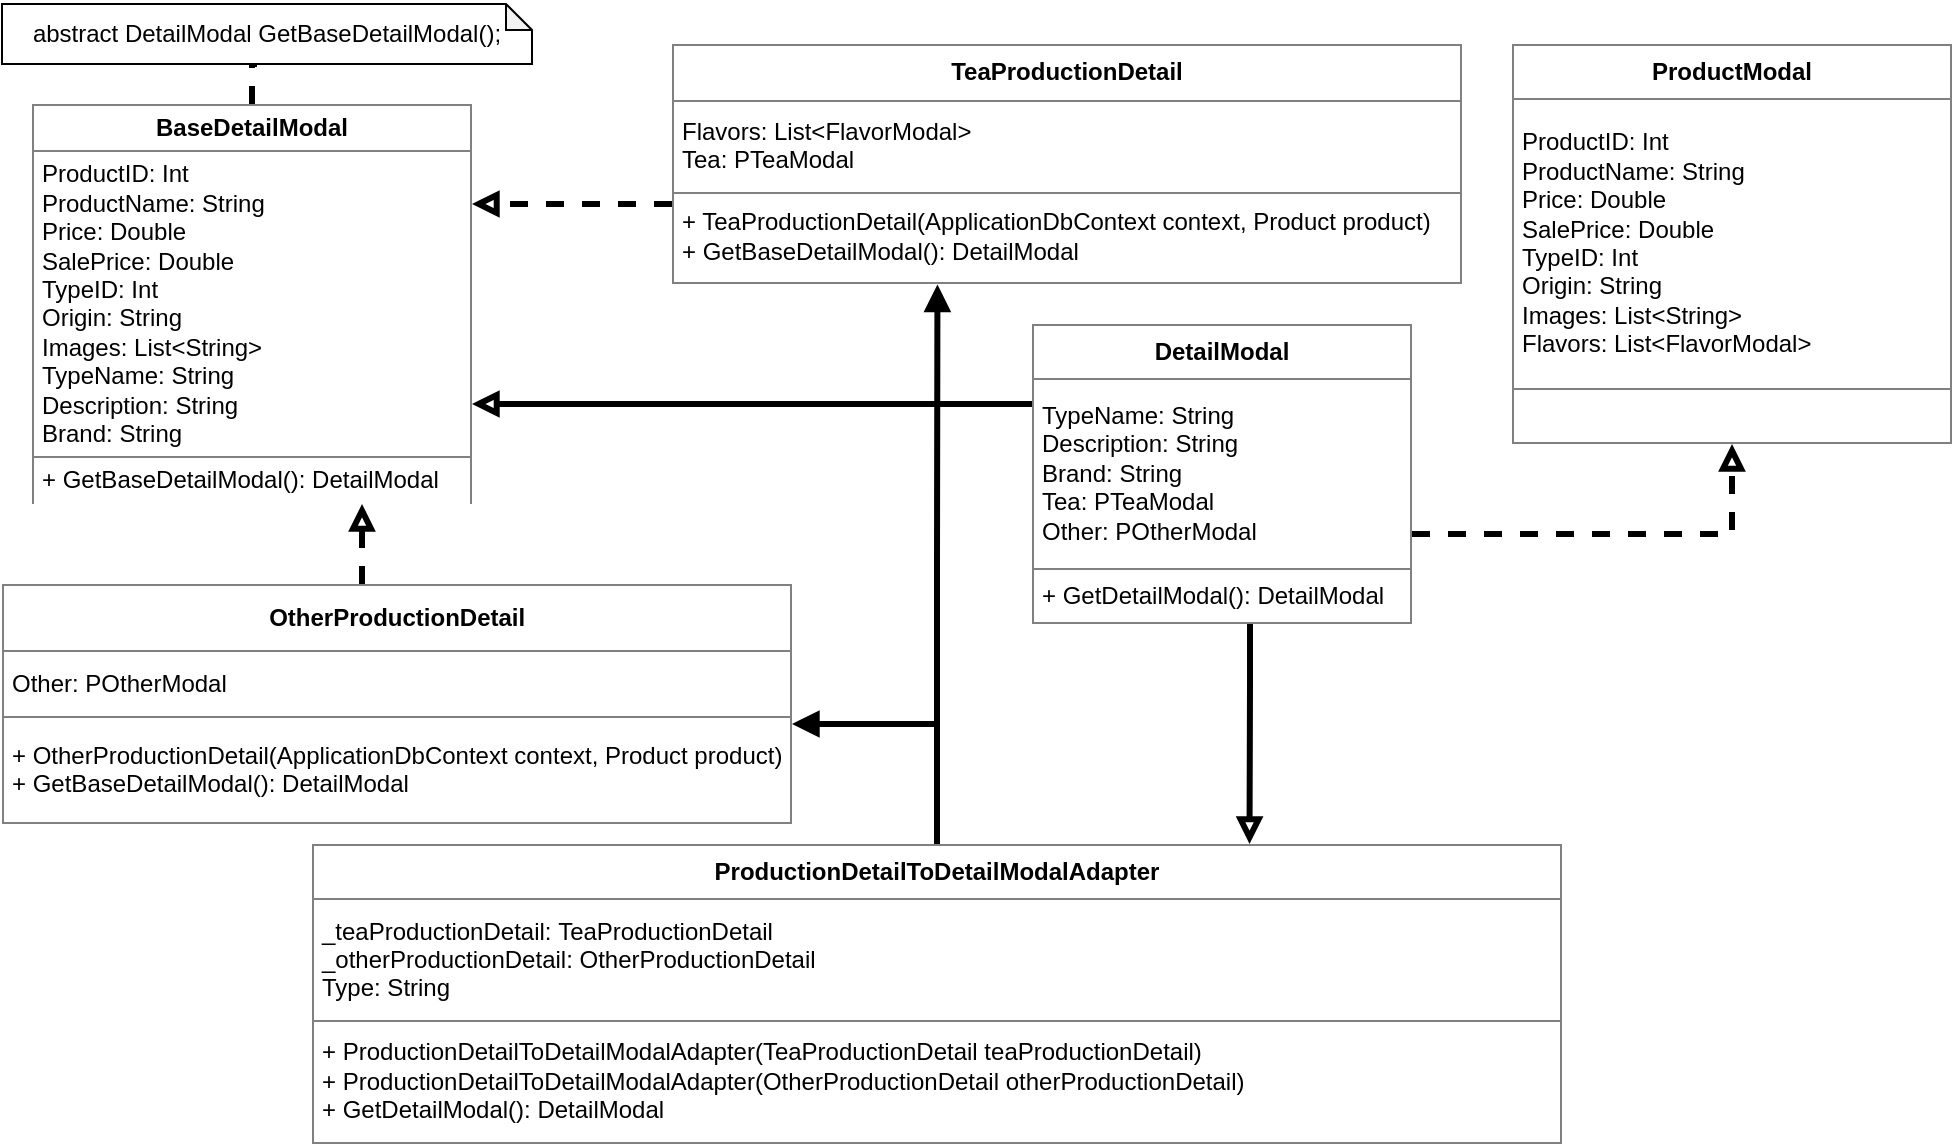 <mxfile version="15.7.0" type="device"><diagram id="ZFoCjdxAjSvZwwikoEgx" name="Page-1"><mxGraphModel dx="1038" dy="579" grid="1" gridSize="10" guides="1" tooltips="1" connect="1" arrows="1" fold="1" page="1" pageScale="1" pageWidth="850" pageHeight="1100" math="0" shadow="0"><root><mxCell id="0"/><mxCell id="1" parent="0"/><mxCell id="fS7ya4j0n8PJq_shy4tc-11" style="edgeStyle=orthogonalEdgeStyle;rounded=0;orthogonalLoop=1;jettySize=auto;html=1;entryX=0;entryY=0;entryDx=126;entryDy=0;entryPerimeter=0;dashed=1;endArrow=none;endFill=0;strokeWidth=3;" edge="1" parent="1" source="fS7ya4j0n8PJq_shy4tc-1" target="fS7ya4j0n8PJq_shy4tc-2"><mxGeometry relative="1" as="geometry"><Array as="points"><mxPoint x="180" y="120"/><mxPoint x="181" y="120"/></Array></mxGeometry></mxCell><mxCell id="fS7ya4j0n8PJq_shy4tc-1" value="&lt;table border=&quot;1&quot; width=&quot;100%&quot; cellpadding=&quot;4&quot; style=&quot;width: 100% ; height: 100% ; border-collapse: collapse&quot;&gt;&lt;tbody&gt;&lt;tr&gt;&lt;th style=&quot;text-align: center&quot;&gt;BaseDetailModal&lt;br&gt;&lt;/th&gt;&lt;/tr&gt;&lt;tr&gt;&lt;td&gt;ProductID: Int&lt;br&gt;ProductName: String&lt;br&gt;Price: Double&lt;br&gt;SalePrice: Double&lt;br&gt;TypeID: Int&lt;br&gt;Origin: String&lt;br&gt;Images: List&amp;lt;String&amp;gt;&lt;br&gt;TypeName: String&lt;br&gt;Description: String&lt;br&gt;Brand: String&lt;br&gt;&lt;/td&gt;&lt;/tr&gt;&lt;tr&gt;&lt;td&gt;+&amp;nbsp;GetBaseDetailModal():&amp;nbsp;DetailModal&lt;br&gt;&lt;/td&gt;&lt;/tr&gt;&lt;/tbody&gt;&lt;/table&gt;" style="text;html=1;strokeColor=none;fillColor=none;overflow=fill;labelBackgroundColor=default;align=left;" vertex="1" parent="1"><mxGeometry x="70" y="140" width="220" height="200" as="geometry"/></mxCell><mxCell id="fS7ya4j0n8PJq_shy4tc-2" value="abstract DetailModal GetBaseDetailModal();" style="shape=note;whiteSpace=wrap;html=1;backgroundOutline=1;darkOpacity=0.05;labelBackgroundColor=default;align=center;size=13;" vertex="1" parent="1"><mxGeometry x="55" y="90" width="265" height="30" as="geometry"/></mxCell><mxCell id="fS7ya4j0n8PJq_shy4tc-9" style="edgeStyle=orthogonalEdgeStyle;rounded=0;orthogonalLoop=1;jettySize=auto;html=1;entryX=1;entryY=0.25;entryDx=0;entryDy=0;strokeWidth=3;dashed=1;endArrow=block;endFill=0;" edge="1" parent="1" source="fS7ya4j0n8PJq_shy4tc-3" target="fS7ya4j0n8PJq_shy4tc-1"><mxGeometry relative="1" as="geometry"><Array as="points"><mxPoint x="370" y="190"/><mxPoint x="370" y="190"/></Array></mxGeometry></mxCell><mxCell id="fS7ya4j0n8PJq_shy4tc-3" value="&lt;table border=&quot;1&quot; width=&quot;100%&quot; cellpadding=&quot;4&quot; style=&quot;width: 100% ; height: 100% ; border-collapse: collapse&quot;&gt;&lt;tbody&gt;&lt;tr&gt;&lt;th style=&quot;text-align: center&quot;&gt;TeaProductionDetail&lt;/th&gt;&lt;/tr&gt;&lt;tr&gt;&lt;td&gt;Flavors: List&amp;lt;FlavorModal&amp;gt;&lt;br&gt;Tea:&amp;nbsp;PTeaModal&lt;br&gt;&lt;/td&gt;&lt;/tr&gt;&lt;tr&gt;&lt;td&gt;+ TeaProductionDetail(ApplicationDbContext context, Product product)&lt;br&gt;+&amp;nbsp;GetBaseDetailModal():&amp;nbsp;DetailModal&lt;/td&gt;&lt;/tr&gt;&lt;/tbody&gt;&lt;/table&gt;" style="text;html=1;strokeColor=none;fillColor=none;overflow=fill;labelBackgroundColor=default;align=left;" vertex="1" parent="1"><mxGeometry x="390" y="110" width="395" height="120" as="geometry"/></mxCell><mxCell id="fS7ya4j0n8PJq_shy4tc-10" style="edgeStyle=orthogonalEdgeStyle;rounded=0;orthogonalLoop=1;jettySize=auto;html=1;entryX=0.75;entryY=1;entryDx=0;entryDy=0;dashed=1;endArrow=block;endFill=0;strokeWidth=3;" edge="1" parent="1" source="fS7ya4j0n8PJq_shy4tc-4" target="fS7ya4j0n8PJq_shy4tc-1"><mxGeometry relative="1" as="geometry"><Array as="points"><mxPoint x="235" y="370"/><mxPoint x="235" y="370"/></Array></mxGeometry></mxCell><mxCell id="fS7ya4j0n8PJq_shy4tc-4" value="&lt;table border=&quot;1&quot; width=&quot;100%&quot; cellpadding=&quot;4&quot; style=&quot;width: 100% ; height: 100% ; border-collapse: collapse&quot;&gt;&lt;tbody&gt;&lt;tr&gt;&lt;th style=&quot;text-align: center&quot;&gt;OtherProductionDetail&lt;/th&gt;&lt;/tr&gt;&lt;tr&gt;&lt;td&gt;Other:&amp;nbsp;POtherModal&lt;br&gt;&lt;/td&gt;&lt;/tr&gt;&lt;tr&gt;&lt;td&gt;+ OtherProductionDetail(ApplicationDbContext context, Product product)&lt;br&gt;+&amp;nbsp;GetBaseDetailModal():&amp;nbsp;DetailModal&lt;/td&gt;&lt;/tr&gt;&lt;/tbody&gt;&lt;/table&gt;" style="text;html=1;strokeColor=none;fillColor=none;overflow=fill;labelBackgroundColor=default;align=left;" vertex="1" parent="1"><mxGeometry x="55" y="380" width="395" height="120" as="geometry"/></mxCell><mxCell id="fS7ya4j0n8PJq_shy4tc-13" style="edgeStyle=orthogonalEdgeStyle;rounded=0;orthogonalLoop=1;jettySize=auto;html=1;endArrow=block;endFill=1;strokeWidth=3;entryX=0.336;entryY=1.002;entryDx=0;entryDy=0;entryPerimeter=0;" edge="1" parent="1" source="fS7ya4j0n8PJq_shy4tc-5" target="fS7ya4j0n8PJq_shy4tc-3"><mxGeometry relative="1" as="geometry"><mxPoint x="523" y="300" as="targetPoint"/></mxGeometry></mxCell><mxCell id="fS7ya4j0n8PJq_shy4tc-14" style="edgeStyle=orthogonalEdgeStyle;rounded=0;orthogonalLoop=1;jettySize=auto;html=1;endArrow=block;endFill=1;strokeWidth=3;" edge="1" parent="1" source="fS7ya4j0n8PJq_shy4tc-5" target="fS7ya4j0n8PJq_shy4tc-4"><mxGeometry relative="1" as="geometry"><Array as="points"><mxPoint x="523" y="450"/></Array></mxGeometry></mxCell><mxCell id="fS7ya4j0n8PJq_shy4tc-5" value="&lt;table border=&quot;1&quot; width=&quot;100%&quot; cellpadding=&quot;4&quot; style=&quot;width: 100% ; height: 100% ; border-collapse: collapse&quot;&gt;&lt;tbody&gt;&lt;tr&gt;&lt;th style=&quot;text-align: center&quot;&gt;ProductionDetailToDetailModalAdapter&lt;/th&gt;&lt;/tr&gt;&lt;tr&gt;&lt;td&gt;_teaProductionDetail:&amp;nbsp;TeaProductionDetail&lt;br&gt;_otherProductionDetail:&amp;nbsp;OtherProductionDetail&lt;br&gt;Type: String&lt;/td&gt;&lt;/tr&gt;&lt;tr&gt;&lt;td&gt;+ ProductionDetailToDetailModalAdapter(TeaProductionDetail teaProductionDetail)&lt;br&gt;+&amp;nbsp;ProductionDetailToDetailModalAdapter(OtherProductionDetail otherProductionDetail)&lt;br&gt;+&amp;nbsp;GetDetailModal():&amp;nbsp;DetailModal&lt;/td&gt;&lt;/tr&gt;&lt;/tbody&gt;&lt;/table&gt;" style="text;html=1;strokeColor=none;fillColor=none;overflow=fill;labelBackgroundColor=default;align=left;" vertex="1" parent="1"><mxGeometry x="210" y="510" width="625" height="150" as="geometry"/></mxCell><mxCell id="fS7ya4j0n8PJq_shy4tc-6" value="&lt;table border=&quot;1&quot; width=&quot;100%&quot; cellpadding=&quot;4&quot; style=&quot;width: 100% ; height: 100% ; border-collapse: collapse&quot;&gt;&lt;tbody&gt;&lt;tr&gt;&lt;th style=&quot;text-align: center&quot;&gt;ProductModal&lt;br&gt;&lt;/th&gt;&lt;/tr&gt;&lt;tr&gt;&lt;td&gt;ProductID: Int&lt;br&gt;ProductName: String&lt;br&gt;Price: Double&lt;br&gt;SalePrice: Double&lt;br&gt;TypeID: Int&lt;br&gt;Origin: String&lt;br&gt;Images: List&amp;lt;String&amp;gt;&lt;br&gt;Flavors: List&amp;lt;FlavorModal&amp;gt;&lt;br&gt;&lt;/td&gt;&lt;/tr&gt;&lt;tr&gt;&lt;td&gt;&lt;br&gt;&lt;/td&gt;&lt;/tr&gt;&lt;/tbody&gt;&lt;/table&gt;" style="text;html=1;strokeColor=none;fillColor=none;overflow=fill;labelBackgroundColor=default;align=left;" vertex="1" parent="1"><mxGeometry x="810" y="110" width="220" height="200" as="geometry"/></mxCell><mxCell id="fS7ya4j0n8PJq_shy4tc-15" style="edgeStyle=orthogonalEdgeStyle;rounded=0;orthogonalLoop=1;jettySize=auto;html=1;entryX=0.5;entryY=1;entryDx=0;entryDy=0;endArrow=block;endFill=0;strokeWidth=3;dashed=1;" edge="1" parent="1" source="fS7ya4j0n8PJq_shy4tc-7" target="fS7ya4j0n8PJq_shy4tc-6"><mxGeometry relative="1" as="geometry"><Array as="points"><mxPoint x="920" y="355"/></Array></mxGeometry></mxCell><mxCell id="fS7ya4j0n8PJq_shy4tc-16" style="edgeStyle=orthogonalEdgeStyle;rounded=0;orthogonalLoop=1;jettySize=auto;html=1;entryX=1;entryY=0.75;entryDx=0;entryDy=0;endArrow=block;endFill=0;strokeWidth=3;" edge="1" parent="1" source="fS7ya4j0n8PJq_shy4tc-7" target="fS7ya4j0n8PJq_shy4tc-1"><mxGeometry relative="1" as="geometry"><Array as="points"><mxPoint x="480" y="290"/><mxPoint x="480" y="290"/></Array></mxGeometry></mxCell><mxCell id="fS7ya4j0n8PJq_shy4tc-17" style="edgeStyle=orthogonalEdgeStyle;rounded=0;orthogonalLoop=1;jettySize=auto;html=1;entryX=0.75;entryY=0;entryDx=0;entryDy=0;endArrow=block;endFill=0;strokeWidth=3;" edge="1" parent="1" source="fS7ya4j0n8PJq_shy4tc-7" target="fS7ya4j0n8PJq_shy4tc-5"><mxGeometry relative="1" as="geometry"><Array as="points"><mxPoint x="679" y="430"/><mxPoint x="679" y="430"/></Array></mxGeometry></mxCell><mxCell id="fS7ya4j0n8PJq_shy4tc-7" value="&lt;table border=&quot;1&quot; width=&quot;100%&quot; cellpadding=&quot;4&quot; style=&quot;width: 100% ; height: 100% ; border-collapse: collapse&quot;&gt;&lt;tbody&gt;&lt;tr&gt;&lt;th style=&quot;text-align: center&quot;&gt;DetailModal&lt;br&gt;&lt;/th&gt;&lt;/tr&gt;&lt;tr&gt;&lt;td&gt;TypeName: String&lt;br&gt;Description: String&lt;br&gt;Brand: String&lt;br&gt;Tea:&amp;nbsp;PTeaModal&lt;br&gt;Other:&amp;nbsp;POtherModal&lt;br&gt;&lt;/td&gt;&lt;/tr&gt;&lt;tr&gt;&lt;td&gt;+&amp;nbsp;GetDetailModal():&amp;nbsp;DetailModal&lt;br&gt;&lt;/td&gt;&lt;/tr&gt;&lt;/tbody&gt;&lt;/table&gt;" style="text;html=1;strokeColor=none;fillColor=none;overflow=fill;labelBackgroundColor=default;align=left;" vertex="1" parent="1"><mxGeometry x="570" y="250" width="190" height="150" as="geometry"/></mxCell></root></mxGraphModel></diagram></mxfile>